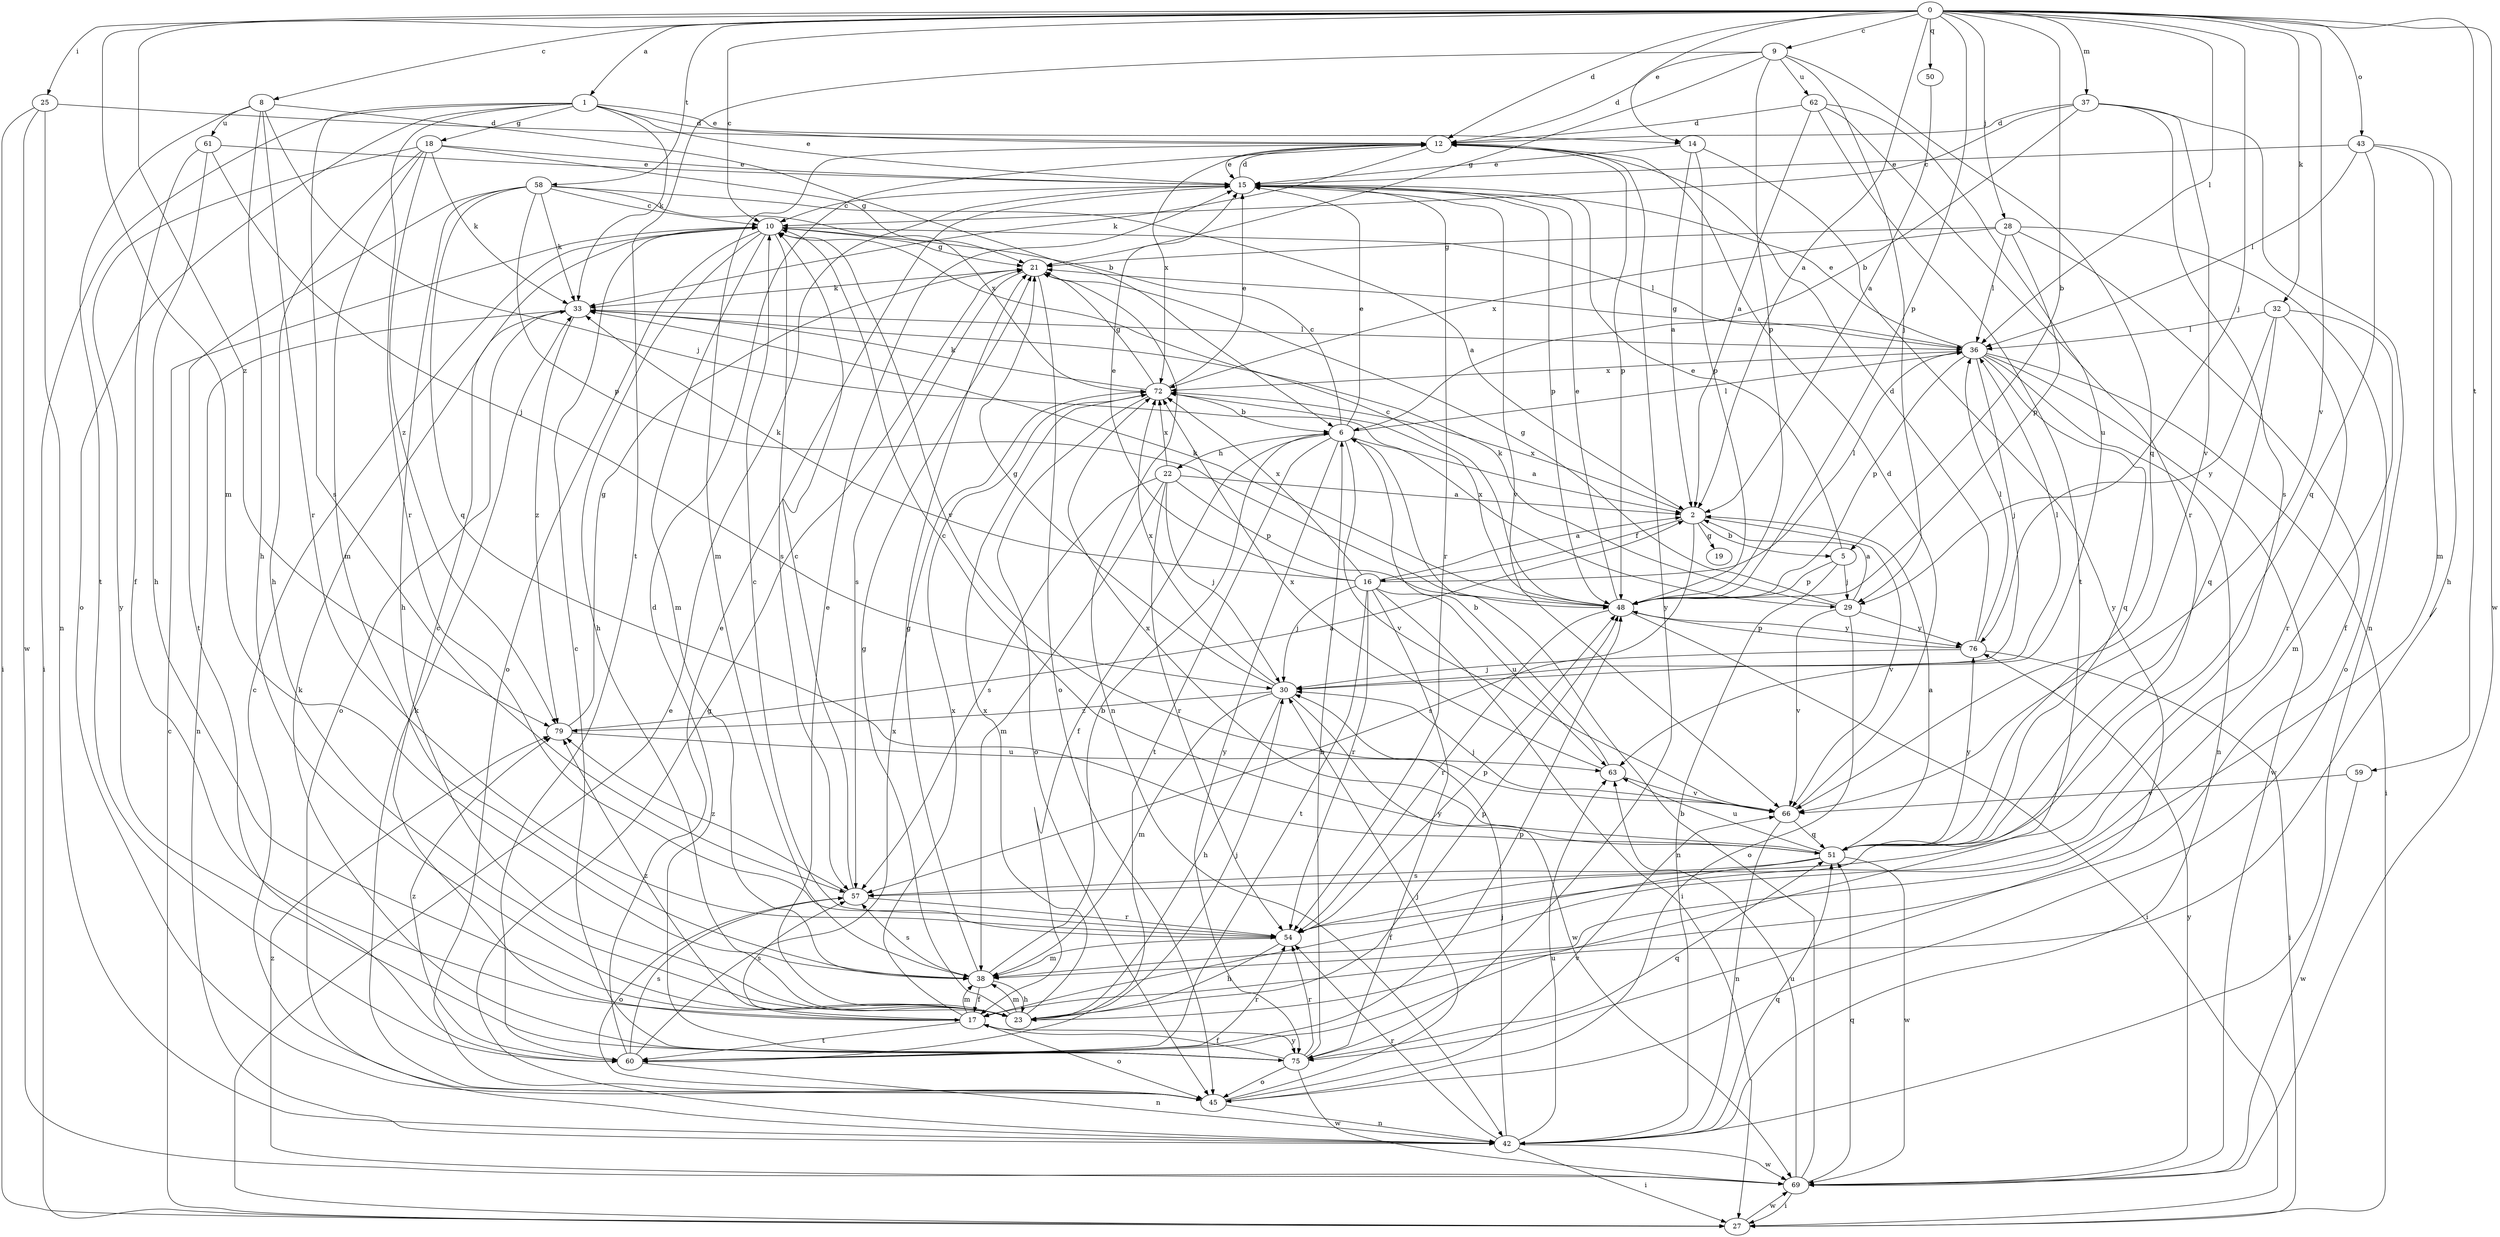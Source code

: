 strict digraph  {
0;
1;
2;
5;
6;
8;
9;
10;
12;
14;
15;
16;
17;
18;
19;
21;
22;
23;
25;
27;
28;
29;
30;
32;
33;
36;
37;
38;
42;
43;
45;
48;
50;
51;
54;
57;
58;
59;
60;
61;
62;
63;
66;
69;
72;
75;
76;
79;
0 -> 1  [label=a];
0 -> 2  [label=a];
0 -> 5  [label=b];
0 -> 8  [label=c];
0 -> 9  [label=c];
0 -> 10  [label=c];
0 -> 12  [label=d];
0 -> 14  [label=e];
0 -> 25  [label=i];
0 -> 28  [label=j];
0 -> 29  [label=j];
0 -> 32  [label=k];
0 -> 36  [label=l];
0 -> 37  [label=m];
0 -> 38  [label=m];
0 -> 43  [label=o];
0 -> 48  [label=p];
0 -> 50  [label=q];
0 -> 58  [label=t];
0 -> 59  [label=t];
0 -> 66  [label=v];
0 -> 69  [label=w];
0 -> 79  [label=z];
1 -> 12  [label=d];
1 -> 14  [label=e];
1 -> 15  [label=e];
1 -> 18  [label=g];
1 -> 27  [label=i];
1 -> 33  [label=k];
1 -> 45  [label=o];
1 -> 54  [label=r];
1 -> 57  [label=s];
2 -> 5  [label=b];
2 -> 16  [label=f];
2 -> 19  [label=g];
2 -> 57  [label=s];
2 -> 66  [label=v];
2 -> 72  [label=x];
5 -> 15  [label=e];
5 -> 29  [label=j];
5 -> 42  [label=n];
5 -> 48  [label=p];
6 -> 2  [label=a];
6 -> 10  [label=c];
6 -> 15  [label=e];
6 -> 17  [label=f];
6 -> 22  [label=h];
6 -> 36  [label=l];
6 -> 60  [label=t];
6 -> 66  [label=v];
6 -> 75  [label=y];
8 -> 6  [label=b];
8 -> 23  [label=h];
8 -> 29  [label=j];
8 -> 54  [label=r];
8 -> 60  [label=t];
8 -> 61  [label=u];
9 -> 12  [label=d];
9 -> 21  [label=g];
9 -> 29  [label=j];
9 -> 48  [label=p];
9 -> 51  [label=q];
9 -> 60  [label=t];
9 -> 62  [label=u];
10 -> 21  [label=g];
10 -> 23  [label=h];
10 -> 36  [label=l];
10 -> 38  [label=m];
10 -> 45  [label=o];
10 -> 57  [label=s];
10 -> 66  [label=v];
12 -> 15  [label=e];
12 -> 33  [label=k];
12 -> 38  [label=m];
12 -> 48  [label=p];
12 -> 72  [label=x];
12 -> 75  [label=y];
14 -> 2  [label=a];
14 -> 15  [label=e];
14 -> 48  [label=p];
14 -> 75  [label=y];
15 -> 10  [label=c];
15 -> 12  [label=d];
15 -> 48  [label=p];
15 -> 54  [label=r];
15 -> 66  [label=v];
16 -> 2  [label=a];
16 -> 15  [label=e];
16 -> 27  [label=i];
16 -> 30  [label=j];
16 -> 33  [label=k];
16 -> 36  [label=l];
16 -> 54  [label=r];
16 -> 60  [label=t];
16 -> 63  [label=u];
16 -> 72  [label=x];
16 -> 75  [label=y];
17 -> 10  [label=c];
17 -> 38  [label=m];
17 -> 45  [label=o];
17 -> 57  [label=s];
17 -> 60  [label=t];
17 -> 72  [label=x];
17 -> 75  [label=y];
17 -> 79  [label=z];
18 -> 15  [label=e];
18 -> 21  [label=g];
18 -> 23  [label=h];
18 -> 33  [label=k];
18 -> 38  [label=m];
18 -> 75  [label=y];
18 -> 79  [label=z];
21 -> 33  [label=k];
21 -> 42  [label=n];
21 -> 45  [label=o];
21 -> 57  [label=s];
22 -> 2  [label=a];
22 -> 30  [label=j];
22 -> 38  [label=m];
22 -> 48  [label=p];
22 -> 54  [label=r];
22 -> 57  [label=s];
22 -> 72  [label=x];
23 -> 15  [label=e];
23 -> 21  [label=g];
23 -> 30  [label=j];
23 -> 38  [label=m];
23 -> 48  [label=p];
23 -> 72  [label=x];
25 -> 12  [label=d];
25 -> 27  [label=i];
25 -> 42  [label=n];
25 -> 69  [label=w];
27 -> 10  [label=c];
27 -> 15  [label=e];
27 -> 69  [label=w];
28 -> 17  [label=f];
28 -> 21  [label=g];
28 -> 36  [label=l];
28 -> 45  [label=o];
28 -> 48  [label=p];
28 -> 72  [label=x];
29 -> 2  [label=a];
29 -> 21  [label=g];
29 -> 33  [label=k];
29 -> 45  [label=o];
29 -> 66  [label=v];
29 -> 76  [label=y];
30 -> 21  [label=g];
30 -> 23  [label=h];
30 -> 36  [label=l];
30 -> 38  [label=m];
30 -> 69  [label=w];
30 -> 72  [label=x];
30 -> 79  [label=z];
32 -> 36  [label=l];
32 -> 38  [label=m];
32 -> 51  [label=q];
32 -> 54  [label=r];
32 -> 76  [label=y];
33 -> 36  [label=l];
33 -> 42  [label=n];
33 -> 45  [label=o];
33 -> 79  [label=z];
36 -> 15  [label=e];
36 -> 21  [label=g];
36 -> 27  [label=i];
36 -> 30  [label=j];
36 -> 42  [label=n];
36 -> 48  [label=p];
36 -> 51  [label=q];
36 -> 69  [label=w];
36 -> 72  [label=x];
37 -> 6  [label=b];
37 -> 10  [label=c];
37 -> 12  [label=d];
37 -> 42  [label=n];
37 -> 57  [label=s];
37 -> 66  [label=v];
38 -> 6  [label=b];
38 -> 17  [label=f];
38 -> 21  [label=g];
38 -> 23  [label=h];
38 -> 57  [label=s];
42 -> 10  [label=c];
42 -> 21  [label=g];
42 -> 27  [label=i];
42 -> 30  [label=j];
42 -> 51  [label=q];
42 -> 54  [label=r];
42 -> 63  [label=u];
42 -> 69  [label=w];
43 -> 15  [label=e];
43 -> 23  [label=h];
43 -> 36  [label=l];
43 -> 38  [label=m];
43 -> 51  [label=q];
45 -> 30  [label=j];
45 -> 33  [label=k];
45 -> 42  [label=n];
45 -> 66  [label=v];
48 -> 10  [label=c];
48 -> 15  [label=e];
48 -> 27  [label=i];
48 -> 33  [label=k];
48 -> 54  [label=r];
48 -> 72  [label=x];
48 -> 76  [label=y];
50 -> 2  [label=a];
51 -> 2  [label=a];
51 -> 10  [label=c];
51 -> 17  [label=f];
51 -> 57  [label=s];
51 -> 63  [label=u];
51 -> 69  [label=w];
51 -> 72  [label=x];
51 -> 76  [label=y];
54 -> 10  [label=c];
54 -> 23  [label=h];
54 -> 38  [label=m];
54 -> 48  [label=p];
57 -> 10  [label=c];
57 -> 45  [label=o];
57 -> 54  [label=r];
57 -> 79  [label=z];
58 -> 2  [label=a];
58 -> 10  [label=c];
58 -> 23  [label=h];
58 -> 33  [label=k];
58 -> 48  [label=p];
58 -> 51  [label=q];
58 -> 60  [label=t];
58 -> 72  [label=x];
59 -> 66  [label=v];
59 -> 69  [label=w];
60 -> 15  [label=e];
60 -> 42  [label=n];
60 -> 48  [label=p];
60 -> 54  [label=r];
60 -> 57  [label=s];
60 -> 72  [label=x];
60 -> 79  [label=z];
61 -> 15  [label=e];
61 -> 17  [label=f];
61 -> 23  [label=h];
61 -> 30  [label=j];
62 -> 2  [label=a];
62 -> 12  [label=d];
62 -> 54  [label=r];
62 -> 60  [label=t];
62 -> 63  [label=u];
63 -> 6  [label=b];
63 -> 66  [label=v];
63 -> 72  [label=x];
66 -> 12  [label=d];
66 -> 30  [label=j];
66 -> 42  [label=n];
66 -> 51  [label=q];
69 -> 6  [label=b];
69 -> 27  [label=i];
69 -> 51  [label=q];
69 -> 63  [label=u];
69 -> 76  [label=y];
69 -> 79  [label=z];
72 -> 6  [label=b];
72 -> 15  [label=e];
72 -> 21  [label=g];
72 -> 33  [label=k];
72 -> 45  [label=o];
75 -> 6  [label=b];
75 -> 10  [label=c];
75 -> 12  [label=d];
75 -> 17  [label=f];
75 -> 33  [label=k];
75 -> 45  [label=o];
75 -> 51  [label=q];
75 -> 54  [label=r];
75 -> 69  [label=w];
76 -> 12  [label=d];
76 -> 27  [label=i];
76 -> 30  [label=j];
76 -> 36  [label=l];
76 -> 48  [label=p];
79 -> 2  [label=a];
79 -> 21  [label=g];
79 -> 63  [label=u];
}
